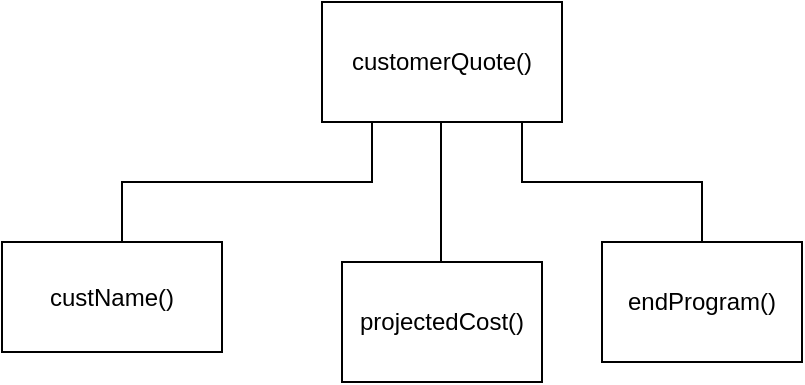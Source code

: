 <mxfile version="26.0.7" pages="2">
  <diagram id="EmVwI_WyvSLOQdjcPP8m" name="Hierarchy Chart">
    <mxGraphModel dx="1434" dy="836" grid="1" gridSize="10" guides="1" tooltips="1" connect="1" arrows="1" fold="1" page="1" pageScale="1" pageWidth="850" pageHeight="1100" math="0" shadow="0">
      <root>
        <mxCell id="0" />
        <mxCell id="1" parent="0" />
        <UserObject label="customerQuote()" treeRoot="1" id="Y5pTVVukb48kayxYoGtE-1">
          <mxCell style="whiteSpace=wrap;html=1;align=center;treeFolding=1;treeMoving=1;newEdgeStyle={&quot;edgeStyle&quot;:&quot;elbowEdgeStyle&quot;,&quot;startArrow&quot;:&quot;none&quot;,&quot;endArrow&quot;:&quot;none&quot;};" vertex="1" parent="1">
            <mxGeometry x="330" y="110" width="120" height="60" as="geometry" />
          </mxCell>
        </UserObject>
        <mxCell id="Y5pTVVukb48kayxYoGtE-2" value="endProgram()" style="whiteSpace=wrap;html=1;align=center;verticalAlign=middle;treeFolding=1;treeMoving=1;newEdgeStyle={&quot;edgeStyle&quot;:&quot;elbowEdgeStyle&quot;,&quot;startArrow&quot;:&quot;none&quot;,&quot;endArrow&quot;:&quot;none&quot;};" vertex="1" parent="1">
          <mxGeometry x="470" y="230" width="100" height="60" as="geometry" />
        </mxCell>
        <mxCell id="Y5pTVVukb48kayxYoGtE-3" value="" style="edgeStyle=elbowEdgeStyle;elbow=vertical;sourcePerimeterSpacing=0;targetPerimeterSpacing=0;startArrow=none;endArrow=none;rounded=0;curved=0;" edge="1" parent="1" target="Y5pTVVukb48kayxYoGtE-2">
          <mxGeometry relative="1" as="geometry">
            <mxPoint x="430" y="170" as="sourcePoint" />
          </mxGeometry>
        </mxCell>
        <mxCell id="Y5pTVVukb48kayxYoGtE-4" value="custName()" style="whiteSpace=wrap;html=1;align=center;verticalAlign=middle;treeFolding=1;treeMoving=1;newEdgeStyle={&quot;edgeStyle&quot;:&quot;elbowEdgeStyle&quot;,&quot;startArrow&quot;:&quot;none&quot;,&quot;endArrow&quot;:&quot;none&quot;};direction=north;" vertex="1" parent="1">
          <mxGeometry x="170" y="230" width="110" height="55" as="geometry" />
        </mxCell>
        <mxCell id="Y5pTVVukb48kayxYoGtE-5" value="" style="edgeStyle=elbowEdgeStyle;elbow=vertical;sourcePerimeterSpacing=0;targetPerimeterSpacing=0;startArrow=none;endArrow=none;rounded=0;curved=0;" edge="1" parent="1">
          <mxGeometry relative="1" as="geometry">
            <mxPoint x="355" y="170" as="sourcePoint" />
            <mxPoint x="230" y="230" as="targetPoint" />
          </mxGeometry>
        </mxCell>
        <mxCell id="Y5pTVVukb48kayxYoGtE-6" value="projectedCost()" style="whiteSpace=wrap;html=1;align=center;verticalAlign=middle;treeFolding=1;treeMoving=1;newEdgeStyle={&quot;edgeStyle&quot;:&quot;elbowEdgeStyle&quot;,&quot;startArrow&quot;:&quot;none&quot;,&quot;endArrow&quot;:&quot;none&quot;};" vertex="1" parent="1">
          <mxGeometry x="340" y="240" width="100" height="60" as="geometry" />
        </mxCell>
        <mxCell id="Y5pTVVukb48kayxYoGtE-7" value="" style="edgeStyle=elbowEdgeStyle;elbow=vertical;sourcePerimeterSpacing=0;targetPerimeterSpacing=0;startArrow=none;endArrow=none;rounded=0;curved=0;" edge="1" parent="1">
          <mxGeometry relative="1" as="geometry">
            <mxPoint x="389.5" y="170" as="sourcePoint" />
            <mxPoint x="389.5" y="240" as="targetPoint" />
          </mxGeometry>
        </mxCell>
      </root>
    </mxGraphModel>
  </diagram>
  <diagram id="MhN7k9B664OVTWIaRi3z" name="Exercize 8 Construction Company">
    <mxGraphModel dx="1434" dy="1936" grid="1" gridSize="10" guides="1" tooltips="1" connect="1" arrows="1" fold="1" page="1" pageScale="1" pageWidth="850" pageHeight="1100" math="0" shadow="0">
      <root>
        <mxCell id="0" />
        <mxCell id="1" parent="0" />
        <mxCell id="Ba5H4StME68v2Yec3neK-1" value="stop" style="strokeWidth=2;html=1;shape=mxgraph.flowchart.terminator;whiteSpace=wrap;" vertex="1" parent="1">
          <mxGeometry x="80" y="360" width="100" height="60" as="geometry" />
        </mxCell>
        <mxCell id="Ba5H4StME68v2Yec3neK-2" value="" style="edgeStyle=orthogonalEdgeStyle;rounded=0;orthogonalLoop=1;jettySize=auto;html=1;" edge="1" parent="1" source="Ba5H4StME68v2Yec3neK-3" target="Ba5H4StME68v2Yec3neK-6">
          <mxGeometry relative="1" as="geometry" />
        </mxCell>
        <mxCell id="Ba5H4StME68v2Yec3neK-3" value="start CustomerQuote()" style="strokeWidth=2;html=1;shape=mxgraph.flowchart.terminator;whiteSpace=wrap;" vertex="1" parent="1">
          <mxGeometry x="80" y="-60" width="100" height="60" as="geometry" />
        </mxCell>
        <mxCell id="Ba5H4StME68v2Yec3neK-4" value="" style="edgeStyle=orthogonalEdgeStyle;rounded=0;orthogonalLoop=1;jettySize=auto;html=1;" edge="1" parent="1" source="Ba5H4StME68v2Yec3neK-6" target="Ba5H4StME68v2Yec3neK-9">
          <mxGeometry relative="1" as="geometry" />
        </mxCell>
        <mxCell id="Ba5H4StME68v2Yec3neK-5" style="edgeStyle=orthogonalEdgeStyle;rounded=0;orthogonalLoop=1;jettySize=auto;html=1;exitX=1;exitY=0.5;exitDx=0;exitDy=0;strokeColor=light-dark(#FF0000,#FFFFFF);" edge="1" parent="1" source="Ba5H4StME68v2Yec3neK-6" target="Ba5H4StME68v2Yec3neK-14">
          <mxGeometry relative="1" as="geometry" />
        </mxCell>
        <mxCell id="Ba5H4StME68v2Yec3neK-6" value="Call custName()" style="shape=process;whiteSpace=wrap;html=1;backgroundOutline=1;strokeWidth=2;" vertex="1" parent="1">
          <mxGeometry x="70" y="50" width="120" height="60" as="geometry" />
        </mxCell>
        <mxCell id="Ba5H4StME68v2Yec3neK-7" value="" style="edgeStyle=orthogonalEdgeStyle;rounded=0;orthogonalLoop=1;jettySize=auto;html=1;" edge="1" parent="1" source="Ba5H4StME68v2Yec3neK-9" target="Ba5H4StME68v2Yec3neK-12">
          <mxGeometry relative="1" as="geometry" />
        </mxCell>
        <mxCell id="Ba5H4StME68v2Yec3neK-8" style="edgeStyle=orthogonalEdgeStyle;rounded=0;orthogonalLoop=1;jettySize=auto;html=1;exitX=1;exitY=0.5;exitDx=0;exitDy=0;strokeColor=light-dark(#00CC00,#FFFFFF);" edge="1" parent="1" source="Ba5H4StME68v2Yec3neK-9" target="Ba5H4StME68v2Yec3neK-22">
          <mxGeometry relative="1" as="geometry">
            <mxPoint x="420" y="370" as="targetPoint" />
            <Array as="points">
              <mxPoint x="241" y="190" />
            </Array>
          </mxGeometry>
        </mxCell>
        <mxCell id="Ba5H4StME68v2Yec3neK-9" value="Call projectedCost()" style="shape=process;whiteSpace=wrap;html=1;backgroundOutline=1;strokeWidth=2;" vertex="1" parent="1">
          <mxGeometry x="70" y="160" width="120" height="60" as="geometry" />
        </mxCell>
        <mxCell id="Ba5H4StME68v2Yec3neK-10" value="" style="edgeStyle=orthogonalEdgeStyle;rounded=0;orthogonalLoop=1;jettySize=auto;html=1;" edge="1" parent="1" source="Ba5H4StME68v2Yec3neK-12" target="Ba5H4StME68v2Yec3neK-1">
          <mxGeometry relative="1" as="geometry" />
        </mxCell>
        <mxCell id="Ba5H4StME68v2Yec3neK-11" style="edgeStyle=orthogonalEdgeStyle;rounded=0;orthogonalLoop=1;jettySize=auto;html=1;exitX=1;exitY=0.75;exitDx=0;exitDy=0;" edge="1" parent="1" source="Ba5H4StME68v2Yec3neK-12" target="Ba5H4StME68v2Yec3neK-41">
          <mxGeometry relative="1" as="geometry">
            <Array as="points">
              <mxPoint x="190" y="270" />
              <mxPoint x="370" y="270" />
            </Array>
          </mxGeometry>
        </mxCell>
        <mxCell id="Ba5H4StME68v2Yec3neK-12" value="Call endProgam()" style="shape=process;whiteSpace=wrap;html=1;backgroundOutline=1;strokeWidth=2;" vertex="1" parent="1">
          <mxGeometry x="70" y="260" width="120" height="60" as="geometry" />
        </mxCell>
        <mxCell id="Ba5H4StME68v2Yec3neK-13" value="" style="edgeStyle=orthogonalEdgeStyle;rounded=0;orthogonalLoop=1;jettySize=auto;html=1;" edge="1" parent="1" source="Ba5H4StME68v2Yec3neK-14" target="Ba5H4StME68v2Yec3neK-16">
          <mxGeometry relative="1" as="geometry" />
        </mxCell>
        <mxCell id="Ba5H4StME68v2Yec3neK-14" value="start custName()" style="strokeWidth=2;html=1;shape=mxgraph.flowchart.terminator;whiteSpace=wrap;" vertex="1" parent="1">
          <mxGeometry x="400" y="-10" width="100" height="60" as="geometry" />
        </mxCell>
        <mxCell id="Ba5H4StME68v2Yec3neK-15" value="" style="edgeStyle=orthogonalEdgeStyle;rounded=0;orthogonalLoop=1;jettySize=auto;html=1;" edge="1" parent="1" source="Ba5H4StME68v2Yec3neK-16" target="Ba5H4StME68v2Yec3neK-18">
          <mxGeometry relative="1" as="geometry" />
        </mxCell>
        <mxCell id="Ba5H4StME68v2Yec3neK-16" value="declarations&lt;div&gt;&lt;span style=&quot;white-space: pre;&quot;&gt;&#x9;&lt;/span&gt;string custName&lt;br&gt;&lt;/div&gt;" style="whiteSpace=wrap;html=1;strokeWidth=2;align=left;" vertex="1" parent="1">
          <mxGeometry x="390" y="80" width="120" height="60" as="geometry" />
        </mxCell>
        <mxCell id="Ba5H4StME68v2Yec3neK-17" value="" style="edgeStyle=orthogonalEdgeStyle;rounded=0;orthogonalLoop=1;jettySize=auto;html=1;" edge="1" parent="1" source="Ba5H4StME68v2Yec3neK-18" target="Ba5H4StME68v2Yec3neK-20">
          <mxGeometry relative="1" as="geometry" />
        </mxCell>
        <mxCell id="Ba5H4StME68v2Yec3neK-18" value="input custName" style="shape=parallelogram;perimeter=parallelogramPerimeter;whiteSpace=wrap;html=1;fixedSize=1;align=center;strokeWidth=2;" vertex="1" parent="1">
          <mxGeometry x="390" y="160" width="120" height="40" as="geometry" />
        </mxCell>
        <mxCell id="Ba5H4StME68v2Yec3neK-19" style="edgeStyle=orthogonalEdgeStyle;rounded=0;orthogonalLoop=1;jettySize=auto;html=1;exitX=0;exitY=0.5;exitDx=0;exitDy=0;exitPerimeter=0;strokeColor=light-dark(#FF0000,#FFFFFF);" edge="1" parent="1" source="Ba5H4StME68v2Yec3neK-20">
          <mxGeometry relative="1" as="geometry">
            <mxPoint x="130" y="130" as="targetPoint" />
            <Array as="points">
              <mxPoint x="261" y="250" />
            </Array>
          </mxGeometry>
        </mxCell>
        <mxCell id="Ba5H4StME68v2Yec3neK-20" value="return" style="strokeWidth=2;html=1;shape=mxgraph.flowchart.terminator;whiteSpace=wrap;" vertex="1" parent="1">
          <mxGeometry x="400" y="220" width="100" height="60" as="geometry" />
        </mxCell>
        <mxCell id="Ba5H4StME68v2Yec3neK-21" value="" style="edgeStyle=orthogonalEdgeStyle;rounded=0;orthogonalLoop=1;jettySize=auto;html=1;" edge="1" parent="1" source="Ba5H4StME68v2Yec3neK-22" target="Ba5H4StME68v2Yec3neK-24">
          <mxGeometry relative="1" as="geometry" />
        </mxCell>
        <mxCell id="Ba5H4StME68v2Yec3neK-22" value="start projectedCost()" style="strokeWidth=2;html=1;shape=mxgraph.flowchart.terminator;whiteSpace=wrap;" vertex="1" parent="1">
          <mxGeometry x="640" y="290" width="100" height="60" as="geometry" />
        </mxCell>
        <mxCell id="Ba5H4StME68v2Yec3neK-23" value="" style="edgeStyle=orthogonalEdgeStyle;rounded=0;orthogonalLoop=1;jettySize=auto;html=1;" edge="1" parent="1" source="Ba5H4StME68v2Yec3neK-24" target="Ba5H4StME68v2Yec3neK-26">
          <mxGeometry relative="1" as="geometry" />
        </mxCell>
        <mxCell id="Ba5H4StME68v2Yec3neK-24" value="declarations:&lt;div&gt;&lt;span style=&quot;white-space: pre;&quot;&gt;&#x9;&lt;/span&gt;num hourlyRate = 30&lt;br&gt;&lt;/div&gt;&lt;div&gt;&lt;span style=&quot;white-space: pre;&quot;&gt;&#x9;&lt;/span&gt;num projectedHours&lt;br&gt;&lt;/div&gt;&lt;div&gt;&lt;span style=&quot;white-space: pre;&quot;&gt;&#x9;&lt;/span&gt;num materialCost&lt;br&gt;&lt;/div&gt;&lt;div&gt;&lt;span style=&quot;white-space: pre;&quot;&gt;&#x9;&lt;/span&gt;num materialMultiplier = 1.20&lt;/div&gt;" style="whiteSpace=wrap;html=1;strokeWidth=2;align=left;" vertex="1" parent="1">
          <mxGeometry x="565" y="430" width="250" height="100" as="geometry" />
        </mxCell>
        <mxCell id="Ba5H4StME68v2Yec3neK-25" value="" style="edgeStyle=orthogonalEdgeStyle;rounded=0;orthogonalLoop=1;jettySize=auto;html=1;" edge="1" parent="1" source="Ba5H4StME68v2Yec3neK-26" target="Ba5H4StME68v2Yec3neK-27">
          <mxGeometry relative="1" as="geometry" />
        </mxCell>
        <mxCell id="Ba5H4StME68v2Yec3neK-26" value="input projectedHours" style="shape=parallelogram;perimeter=parallelogramPerimeter;whiteSpace=wrap;html=1;fixedSize=1;align=center;strokeWidth=2;" vertex="1" parent="1">
          <mxGeometry x="615" y="580" width="150" height="70" as="geometry" />
        </mxCell>
        <mxCell id="Ba5H4StME68v2Yec3neK-27" value="input materialCost" style="shape=parallelogram;perimeter=parallelogramPerimeter;whiteSpace=wrap;html=1;fixedSize=1;align=center;strokeWidth=2;" vertex="1" parent="1">
          <mxGeometry x="630" y="670" width="120" height="60" as="geometry" />
        </mxCell>
        <mxCell id="Ba5H4StME68v2Yec3neK-28" value="projectedCost = (hourlyRate * projectedHours) + (materialCost*materialMultiplier)" style="whiteSpace=wrap;html=1;align=left;strokeWidth=2;" vertex="1" parent="1">
          <mxGeometry x="310" y="770" width="470" height="30" as="geometry" />
        </mxCell>
        <mxCell id="Ba5H4StME68v2Yec3neK-29" value="" style="edgeStyle=orthogonalEdgeStyle;rounded=0;orthogonalLoop=1;jettySize=auto;html=1;" edge="1" parent="1" source="Ba5H4StME68v2Yec3neK-30" target="Ba5H4StME68v2Yec3neK-32">
          <mxGeometry relative="1" as="geometry" />
        </mxCell>
        <mxCell id="Ba5H4StME68v2Yec3neK-30" value="output projectedCost" style="shape=parallelogram;perimeter=parallelogramPerimeter;whiteSpace=wrap;html=1;fixedSize=1;align=center;strokeWidth=2;" vertex="1" parent="1">
          <mxGeometry x="560" y="830" width="215" height="70" as="geometry" />
        </mxCell>
        <mxCell id="Ba5H4StME68v2Yec3neK-31" value="" style="edgeStyle=orthogonalEdgeStyle;rounded=0;orthogonalLoop=1;jettySize=auto;html=1;" edge="1" parent="1" source="Ba5H4StME68v2Yec3neK-32" target="Ba5H4StME68v2Yec3neK-37">
          <mxGeometry relative="1" as="geometry" />
        </mxCell>
        <mxCell id="Ba5H4StME68v2Yec3neK-32" value="input projectedHours" style="shape=parallelogram;perimeter=parallelogramPerimeter;whiteSpace=wrap;html=1;fixedSize=1;align=center;strokeWidth=2;" vertex="1" parent="1">
          <mxGeometry x="592.5" y="950" width="150" height="70" as="geometry" />
        </mxCell>
        <mxCell id="Ba5H4StME68v2Yec3neK-33" value="" style="edgeStyle=orthogonalEdgeStyle;rounded=0;orthogonalLoop=1;jettySize=auto;html=1;" edge="1" parent="1" source="Ba5H4StME68v2Yec3neK-37" target="Ba5H4StME68v2Yec3neK-39">
          <mxGeometry relative="1" as="geometry" />
        </mxCell>
        <mxCell id="Ba5H4StME68v2Yec3neK-34" value="yes" style="edgeLabel;html=1;align=center;verticalAlign=middle;resizable=0;points=[];" vertex="1" connectable="0" parent="Ba5H4StME68v2Yec3neK-33">
          <mxGeometry x="-0.257" y="-1" relative="1" as="geometry">
            <mxPoint as="offset" />
          </mxGeometry>
        </mxCell>
        <mxCell id="Ba5H4StME68v2Yec3neK-35" style="edgeStyle=orthogonalEdgeStyle;rounded=0;orthogonalLoop=1;jettySize=auto;html=1;exitX=1;exitY=0.5;exitDx=0;exitDy=0;" edge="1" parent="1" source="Ba5H4StME68v2Yec3neK-37" target="Ba5H4StME68v2Yec3neK-24">
          <mxGeometry relative="1" as="geometry">
            <mxPoint x="1075" y="440" as="targetPoint" />
            <mxPoint x="1080" y="1100" as="sourcePoint" />
            <Array as="points">
              <mxPoint x="758" y="1125" />
              <mxPoint x="850" y="1125" />
              <mxPoint x="850" y="1025" />
              <mxPoint x="840" y="1025" />
              <mxPoint x="840" y="440" />
            </Array>
          </mxGeometry>
        </mxCell>
        <mxCell id="Ba5H4StME68v2Yec3neK-36" value="No" style="edgeLabel;html=1;align=center;verticalAlign=middle;resizable=0;points=[];" vertex="1" connectable="0" parent="Ba5H4StME68v2Yec3neK-35">
          <mxGeometry x="-0.836" y="4" relative="1" as="geometry">
            <mxPoint x="1" as="offset" />
          </mxGeometry>
        </mxCell>
        <mxCell id="Ba5H4StME68v2Yec3neK-37" value="projectedHours = 0?" style="rhombus;whiteSpace=wrap;html=1;align=center;strokeWidth=2;" vertex="1" parent="1">
          <mxGeometry x="577.5" y="1050" width="180" height="130" as="geometry" />
        </mxCell>
        <mxCell id="Ba5H4StME68v2Yec3neK-38" style="edgeStyle=orthogonalEdgeStyle;rounded=0;orthogonalLoop=1;jettySize=auto;html=1;exitX=0.5;exitY=1;exitDx=0;exitDy=0;exitPerimeter=0;strokeColor=light-dark(#00CC00,#FFFFFF);" edge="1" parent="1" source="Ba5H4StME68v2Yec3neK-39">
          <mxGeometry relative="1" as="geometry">
            <mxPoint x="130" y="230" as="targetPoint" />
            <mxPoint x="870" y="1490" as="sourcePoint" />
            <Array as="points">
              <mxPoint x="550" y="1290" />
              <mxPoint x="550" y="840" />
              <mxPoint x="230" y="840" />
              <mxPoint x="230" y="230" />
            </Array>
          </mxGeometry>
        </mxCell>
        <mxCell id="Ba5H4StME68v2Yec3neK-39" value="return" style="strokeWidth=2;html=1;shape=mxgraph.flowchart.terminator;whiteSpace=wrap;" vertex="1" parent="1">
          <mxGeometry x="617.5" y="1220" width="100" height="60" as="geometry" />
        </mxCell>
        <mxCell id="Ba5H4StME68v2Yec3neK-40" style="edgeStyle=orthogonalEdgeStyle;rounded=0;orthogonalLoop=1;jettySize=auto;html=1;exitX=0.5;exitY=1;exitDx=0;exitDy=0;entryX=0.791;entryY=-0.033;entryDx=0;entryDy=0;entryPerimeter=0;" edge="1" parent="1" source="Ba5H4StME68v2Yec3neK-27" target="Ba5H4StME68v2Yec3neK-28">
          <mxGeometry relative="1" as="geometry" />
        </mxCell>
        <mxCell id="Ba5H4StME68v2Yec3neK-41" value="endProgam()" style="strokeWidth=2;html=1;shape=mxgraph.flowchart.terminator;whiteSpace=wrap;" vertex="1" parent="1">
          <mxGeometry x="320" y="340" width="100" height="60" as="geometry" />
        </mxCell>
        <mxCell id="Ba5H4StME68v2Yec3neK-42" value="output &quot;Calculations are complete.&quot;" style="shape=parallelogram;html=1;strokeWidth=2;perimeter=parallelogramPerimeter;whiteSpace=wrap;rounded=1;arcSize=12;size=0.23;align=center;fontSize=9;" vertex="1" parent="1">
          <mxGeometry x="270" y="430" width="200" height="80" as="geometry" />
        </mxCell>
        <mxCell id="Ba5H4StME68v2Yec3neK-43" style="edgeStyle=orthogonalEdgeStyle;rounded=0;orthogonalLoop=1;jettySize=auto;html=1;exitX=0;exitY=0.5;exitDx=0;exitDy=0;exitPerimeter=0;" edge="1" parent="1" source="Ba5H4StME68v2Yec3neK-44">
          <mxGeometry relative="1" as="geometry">
            <mxPoint x="130" y="340" as="targetPoint" />
            <Array as="points">
              <mxPoint x="191" y="580" />
            </Array>
          </mxGeometry>
        </mxCell>
        <mxCell id="Ba5H4StME68v2Yec3neK-44" value="return" style="strokeWidth=2;html=1;shape=mxgraph.flowchart.terminator;whiteSpace=wrap;" vertex="1" parent="1">
          <mxGeometry x="320" y="550" width="100" height="60" as="geometry" />
        </mxCell>
        <mxCell id="Ba5H4StME68v2Yec3neK-45" style="edgeStyle=orthogonalEdgeStyle;rounded=0;orthogonalLoop=1;jettySize=auto;html=1;exitX=0.5;exitY=1;exitDx=0;exitDy=0;exitPerimeter=0;entryX=0.455;entryY=0;entryDx=0;entryDy=0;entryPerimeter=0;" edge="1" parent="1" source="Ba5H4StME68v2Yec3neK-41" target="Ba5H4StME68v2Yec3neK-42">
          <mxGeometry relative="1" as="geometry" />
        </mxCell>
        <mxCell id="Ba5H4StME68v2Yec3neK-46" style="edgeStyle=orthogonalEdgeStyle;rounded=0;orthogonalLoop=1;jettySize=auto;html=1;exitX=0.5;exitY=1;exitDx=0;exitDy=0;entryX=0.5;entryY=0;entryDx=0;entryDy=0;entryPerimeter=0;" edge="1" parent="1" source="Ba5H4StME68v2Yec3neK-42" target="Ba5H4StME68v2Yec3neK-44">
          <mxGeometry relative="1" as="geometry" />
        </mxCell>
      </root>
    </mxGraphModel>
  </diagram>
</mxfile>
